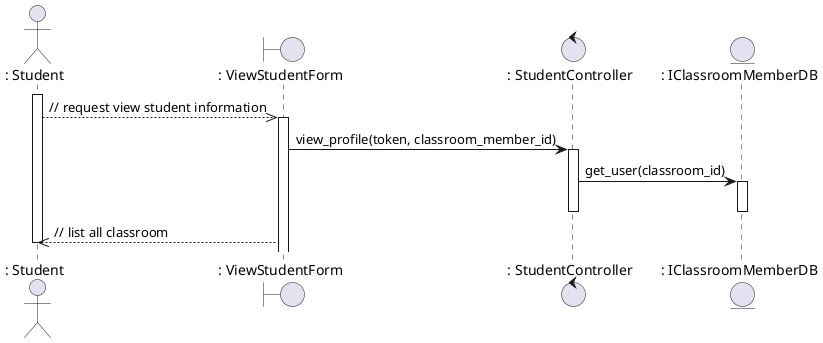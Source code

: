 @startuml viewStudent

actor ": Student"
boundary ": ViewStudentForm"
control ": StudentController"
entity ": IClassroomMemberDB"

activate ": Student"
": Student" -->> ": ViewStudentForm": // request view student information
activate ": ViewStudentForm"
": ViewStudentForm" -> ": StudentController": view_profile(token, classroom_member_id)
activate ": StudentController"
": StudentController" -> ": IClassroomMemberDB": get_user(classroom_id)
activate ": IClassroomMemberDB"
deactivate ": IClassroomMemberDB"
deactivate ": StudentController"
": ViewStudentForm" -->> ": Student": // list all classroom
deactivate ": Student"

@enduml